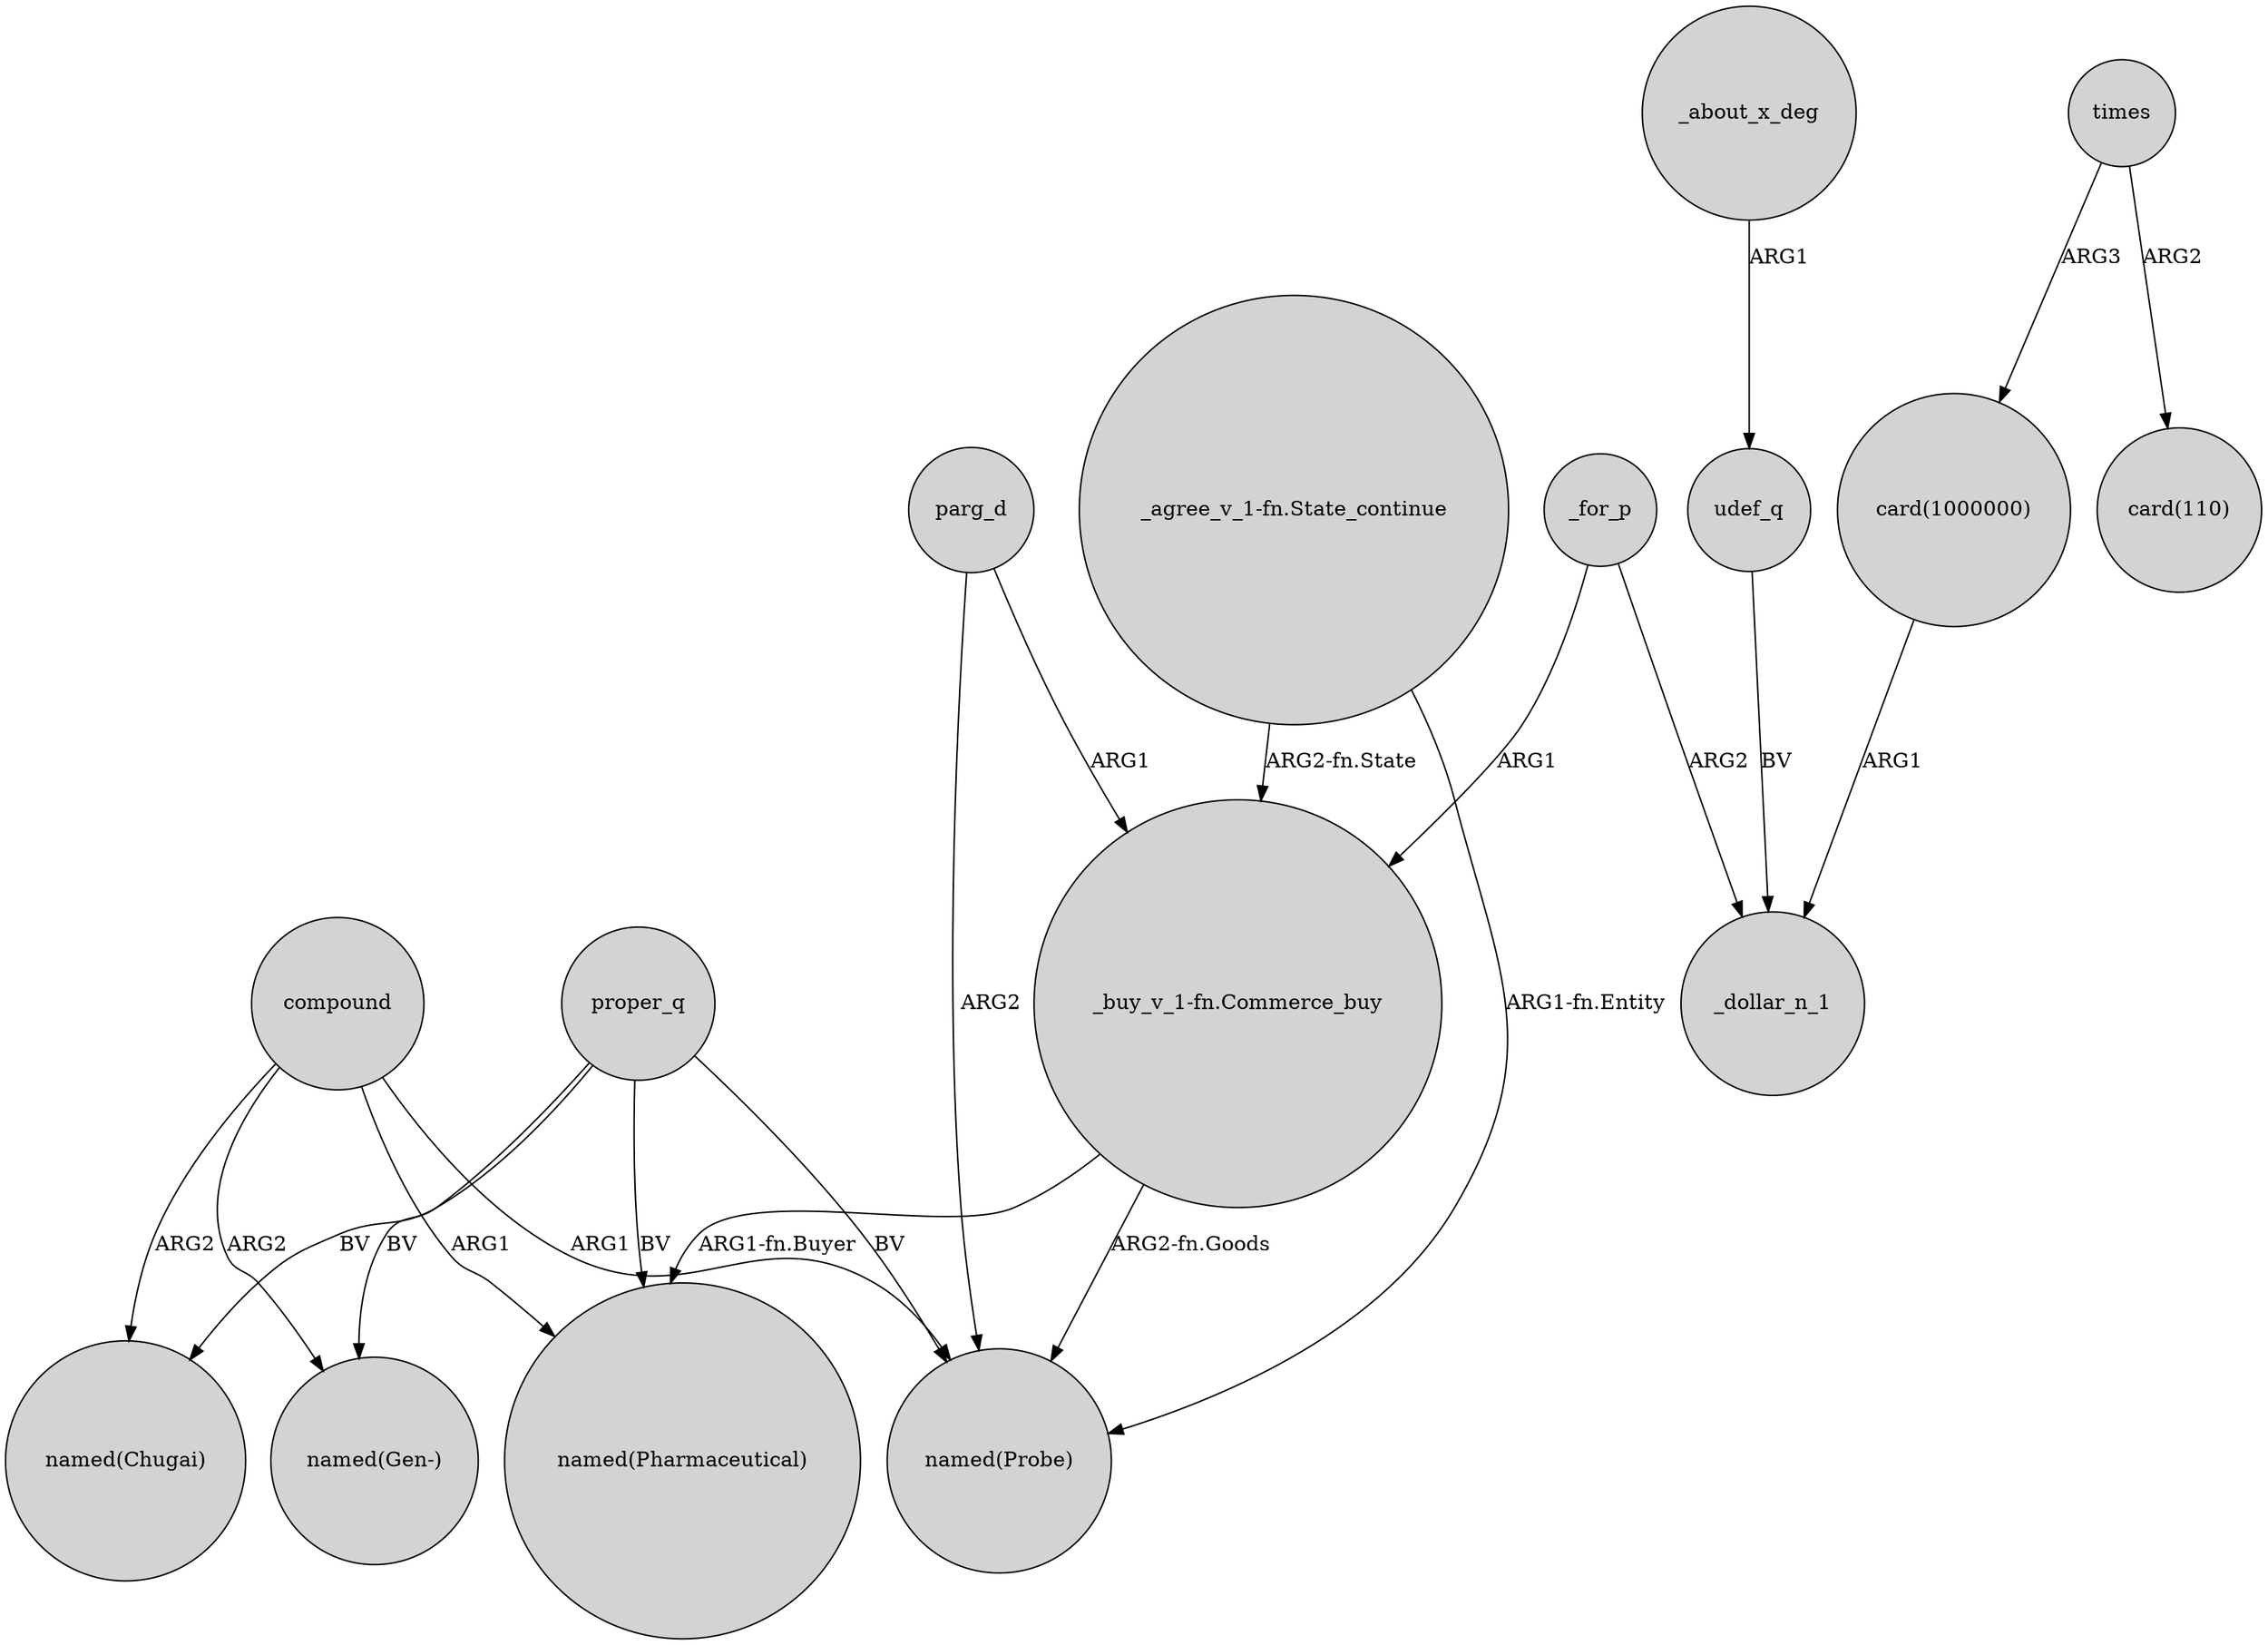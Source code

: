 digraph {
	node [shape=circle style=filled]
	compound -> "named(Chugai)" [label=ARG2]
	compound -> "named(Pharmaceutical)" [label=ARG1]
	parg_d -> "_buy_v_1-fn.Commerce_buy" [label=ARG1]
	parg_d -> "named(Probe)" [label=ARG2]
	"_buy_v_1-fn.Commerce_buy" -> "named(Probe)" [label="ARG2-fn.Goods"]
	proper_q -> "named(Pharmaceutical)" [label=BV]
	compound -> "named(Probe)" [label=ARG1]
	times -> "card(1000000)" [label=ARG3]
	_about_x_deg -> udef_q [label=ARG1]
	compound -> "named(Gen-)" [label=ARG2]
	_for_p -> "_buy_v_1-fn.Commerce_buy" [label=ARG1]
	proper_q -> "named(Probe)" [label=BV]
	proper_q -> "named(Chugai)" [label=BV]
	"_buy_v_1-fn.Commerce_buy" -> "named(Pharmaceutical)" [label="ARG1-fn.Buyer"]
	_for_p -> _dollar_n_1 [label=ARG2]
	udef_q -> _dollar_n_1 [label=BV]
	"card(1000000)" -> _dollar_n_1 [label=ARG1]
	"_agree_v_1-fn.State_continue" -> "_buy_v_1-fn.Commerce_buy" [label="ARG2-fn.State"]
	proper_q -> "named(Gen-)" [label=BV]
	times -> "card(110)" [label=ARG2]
	"_agree_v_1-fn.State_continue" -> "named(Probe)" [label="ARG1-fn.Entity"]
}
